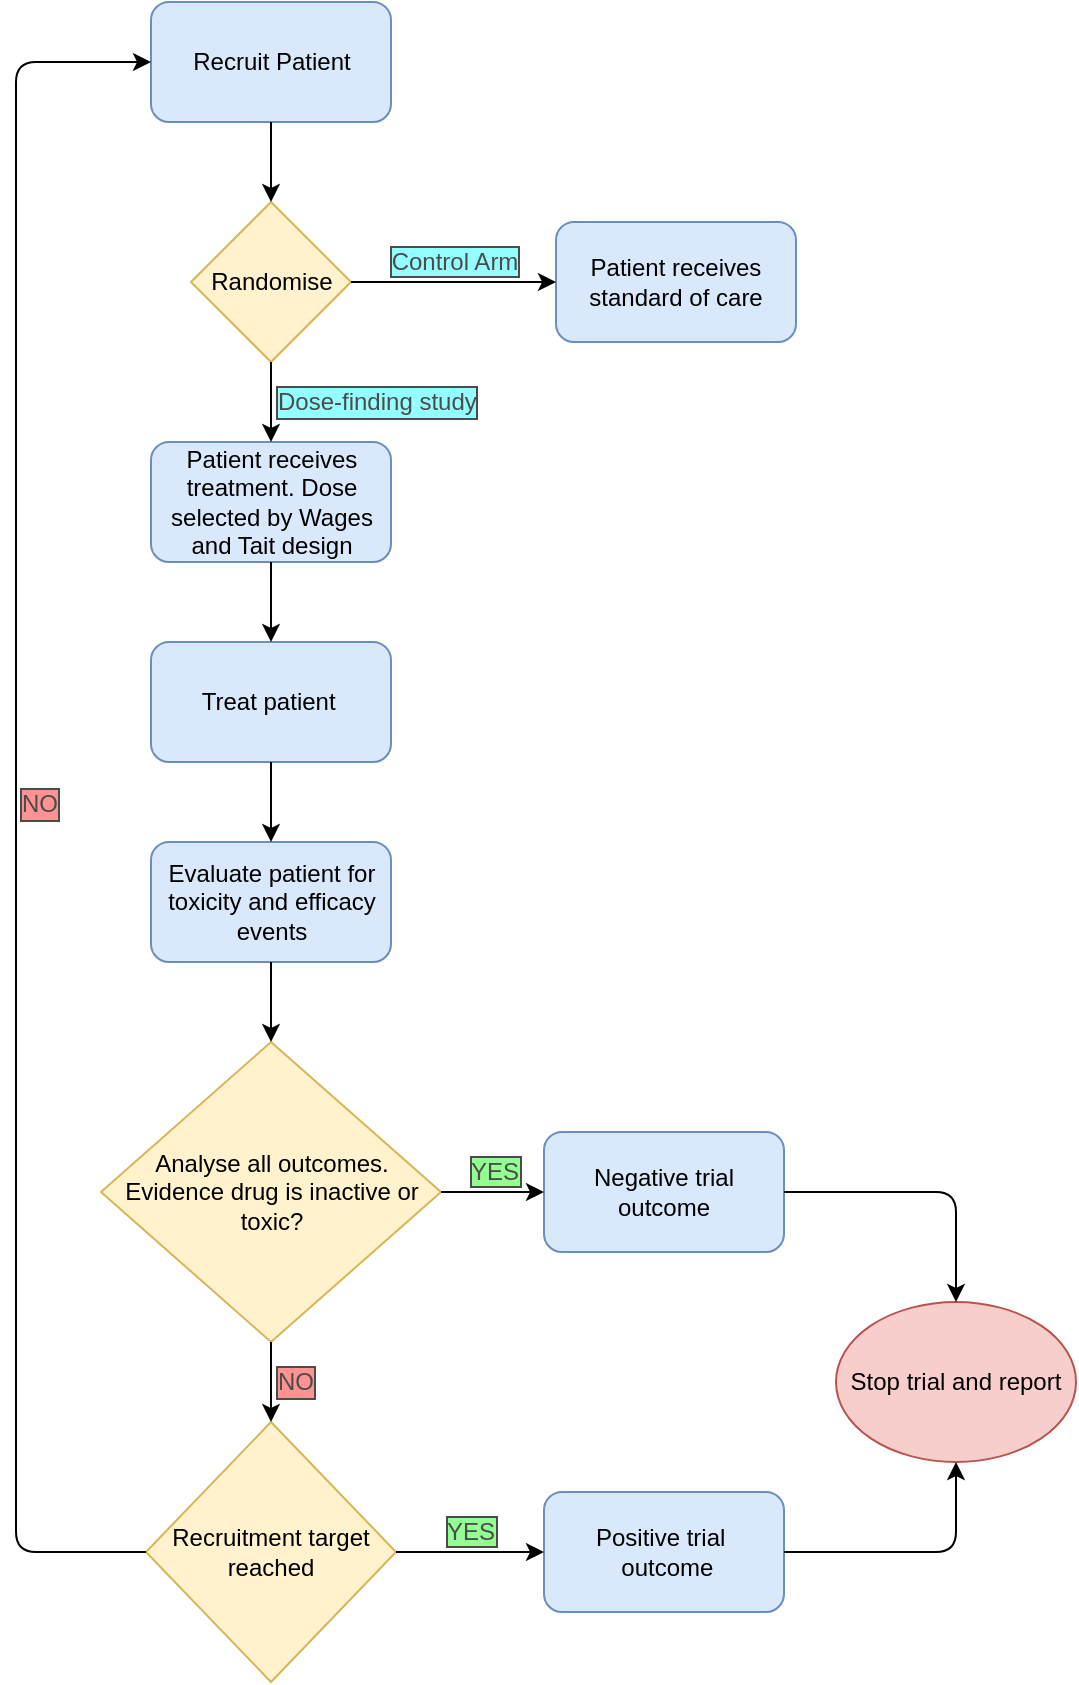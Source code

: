 <mxfile version="14.7.7" type="device"><diagram id="QKoiEaMaD7GxZdFXBbDb" name="Page-1"><mxGraphModel dx="2062" dy="1122" grid="1" gridSize="10" guides="1" tooltips="1" connect="1" arrows="1" fold="1" page="1" pageScale="1" pageWidth="827" pageHeight="1169" math="0" shadow="0"><root><mxCell id="0"/><mxCell id="1" parent="0"/><mxCell id="3kt-mZYLtKLLAm17_XTH-1" value="Recruit Patient" style="rounded=1;whiteSpace=wrap;html=1;fillColor=#dae8fc;strokeColor=#6c8ebf;" vertex="1" parent="1"><mxGeometry x="157.5" y="10" width="120" height="60" as="geometry"/></mxCell><mxCell id="3kt-mZYLtKLLAm17_XTH-2" value="Randomise" style="rhombus;whiteSpace=wrap;html=1;fillColor=#fff2cc;strokeColor=#d6b656;" vertex="1" parent="1"><mxGeometry x="177.5" y="110" width="80" height="80" as="geometry"/></mxCell><mxCell id="3kt-mZYLtKLLAm17_XTH-3" value="Patient receives standard of care" style="rounded=1;whiteSpace=wrap;html=1;fillColor=#dae8fc;strokeColor=#6c8ebf;" vertex="1" parent="1"><mxGeometry x="360" y="120" width="120" height="60" as="geometry"/></mxCell><mxCell id="3kt-mZYLtKLLAm17_XTH-4" value="Patient receives treatment. Dose selected by Wages and Tait design" style="rounded=1;whiteSpace=wrap;html=1;fillColor=#dae8fc;strokeColor=#6c8ebf;" vertex="1" parent="1"><mxGeometry x="157.5" y="230" width="120" height="60" as="geometry"/></mxCell><mxCell id="3kt-mZYLtKLLAm17_XTH-5" value="Treat patient&amp;nbsp;" style="rounded=1;whiteSpace=wrap;html=1;fillColor=#dae8fc;strokeColor=#6c8ebf;" vertex="1" parent="1"><mxGeometry x="157.5" y="330" width="120" height="60" as="geometry"/></mxCell><mxCell id="3kt-mZYLtKLLAm17_XTH-7" value="Evaluate patient for toxicity and efficacy events" style="rounded=1;whiteSpace=wrap;html=1;fillColor=#dae8fc;strokeColor=#6c8ebf;" vertex="1" parent="1"><mxGeometry x="157.5" y="430" width="120" height="60" as="geometry"/></mxCell><mxCell id="3kt-mZYLtKLLAm17_XTH-8" value="Analyse all outcomes. Evidence drug is inactive or toxic?" style="rhombus;whiteSpace=wrap;html=1;fillColor=#fff2cc;strokeColor=#d6b656;" vertex="1" parent="1"><mxGeometry x="132.5" y="530" width="170" height="150" as="geometry"/></mxCell><mxCell id="3kt-mZYLtKLLAm17_XTH-9" value="Recruitment target reached" style="rhombus;whiteSpace=wrap;html=1;fillColor=#fff2cc;strokeColor=#d6b656;" vertex="1" parent="1"><mxGeometry x="155" y="720" width="125" height="130" as="geometry"/></mxCell><mxCell id="3kt-mZYLtKLLAm17_XTH-10" value="Negative trial outcome" style="rounded=1;whiteSpace=wrap;html=1;fillColor=#dae8fc;strokeColor=#6c8ebf;" vertex="1" parent="1"><mxGeometry x="354" y="575" width="120" height="60" as="geometry"/></mxCell><mxCell id="3kt-mZYLtKLLAm17_XTH-11" value="Positive trial&amp;nbsp; &amp;nbsp;outcome" style="rounded=1;whiteSpace=wrap;html=1;fillColor=#dae8fc;strokeColor=#6c8ebf;" vertex="1" parent="1"><mxGeometry x="354" y="755" width="120" height="60" as="geometry"/></mxCell><mxCell id="3kt-mZYLtKLLAm17_XTH-12" value="Stop trial and report" style="ellipse;whiteSpace=wrap;html=1;fillColor=#f8cecc;strokeColor=#b85450;" vertex="1" parent="1"><mxGeometry x="500" y="660" width="120" height="80" as="geometry"/></mxCell><mxCell id="3kt-mZYLtKLLAm17_XTH-13" value="" style="endArrow=classic;html=1;exitX=0.5;exitY=1;exitDx=0;exitDy=0;entryX=0.5;entryY=0;entryDx=0;entryDy=0;" edge="1" parent="1" source="3kt-mZYLtKLLAm17_XTH-1" target="3kt-mZYLtKLLAm17_XTH-2"><mxGeometry width="50" height="50" relative="1" as="geometry"><mxPoint x="340" y="560" as="sourcePoint"/><mxPoint x="390" y="510" as="targetPoint"/></mxGeometry></mxCell><mxCell id="3kt-mZYLtKLLAm17_XTH-15" value="Dose-finding study" style="endArrow=classic;html=1;entryX=0.5;entryY=0;entryDx=0;entryDy=0;exitX=0.5;exitY=1;exitDx=0;exitDy=0;fontSize=12;labelPosition=right;verticalLabelPosition=middle;align=left;verticalAlign=middle;labelBorderColor=#000000;labelBackgroundColor=#66FFFF;textOpacity=70;" edge="1" parent="1" source="3kt-mZYLtKLLAm17_XTH-2" target="3kt-mZYLtKLLAm17_XTH-4"><mxGeometry width="50" height="50" relative="1" as="geometry"><mxPoint x="260" y="140" as="sourcePoint"/><mxPoint x="227.5" y="120" as="targetPoint"/></mxGeometry></mxCell><mxCell id="3kt-mZYLtKLLAm17_XTH-16" value="" style="endArrow=classic;html=1;entryX=0.5;entryY=0;entryDx=0;entryDy=0;exitX=0.5;exitY=1;exitDx=0;exitDy=0;" edge="1" parent="1" source="3kt-mZYLtKLLAm17_XTH-4" target="3kt-mZYLtKLLAm17_XTH-5"><mxGeometry width="50" height="50" relative="1" as="geometry"><mxPoint x="270" y="150" as="sourcePoint"/><mxPoint x="237.5" y="130" as="targetPoint"/></mxGeometry></mxCell><mxCell id="3kt-mZYLtKLLAm17_XTH-17" value="" style="endArrow=classic;html=1;entryX=0.5;entryY=0;entryDx=0;entryDy=0;exitX=0.5;exitY=1;exitDx=0;exitDy=0;" edge="1" parent="1" source="3kt-mZYLtKLLAm17_XTH-5" target="3kt-mZYLtKLLAm17_XTH-7"><mxGeometry width="50" height="50" relative="1" as="geometry"><mxPoint x="227.5" y="300" as="sourcePoint"/><mxPoint x="227.5" y="340" as="targetPoint"/></mxGeometry></mxCell><mxCell id="3kt-mZYLtKLLAm17_XTH-19" value="" style="endArrow=classic;html=1;entryX=0.5;entryY=0;entryDx=0;entryDy=0;exitX=0.5;exitY=1;exitDx=0;exitDy=0;" edge="1" parent="1" source="3kt-mZYLtKLLAm17_XTH-7" target="3kt-mZYLtKLLAm17_XTH-8"><mxGeometry width="50" height="50" relative="1" as="geometry"><mxPoint x="237.5" y="310" as="sourcePoint"/><mxPoint x="237.5" y="350" as="targetPoint"/></mxGeometry></mxCell><mxCell id="3kt-mZYLtKLLAm17_XTH-20" value="NO" style="endArrow=classic;html=1;entryX=0.5;entryY=0;entryDx=0;entryDy=0;exitX=0.5;exitY=1;exitDx=0;exitDy=0;fontSize=12;labelPosition=right;verticalLabelPosition=middle;align=left;verticalAlign=middle;labelBackgroundColor=#FF6666;labelBorderColor=#000000;textOpacity=70;" edge="1" parent="1" source="3kt-mZYLtKLLAm17_XTH-8" target="3kt-mZYLtKLLAm17_XTH-9"><mxGeometry width="50" height="50" relative="1" as="geometry"><mxPoint x="247.5" y="320" as="sourcePoint"/><mxPoint x="247.5" y="360" as="targetPoint"/></mxGeometry></mxCell><mxCell id="3kt-mZYLtKLLAm17_XTH-21" value="Control Arm" style="endArrow=classic;html=1;entryX=0;entryY=0.5;entryDx=0;entryDy=0;exitX=1;exitY=0.5;exitDx=0;exitDy=0;fontSize=12;labelPosition=center;verticalLabelPosition=top;align=center;verticalAlign=bottom;labelBorderColor=#000000;labelBackgroundColor=#66FFFF;textOpacity=70;" edge="1" parent="1" source="3kt-mZYLtKLLAm17_XTH-2" target="3kt-mZYLtKLLAm17_XTH-3"><mxGeometry width="50" height="50" relative="1" as="geometry"><mxPoint x="257.5" y="330" as="sourcePoint"/><mxPoint x="257.5" y="370" as="targetPoint"/></mxGeometry></mxCell><mxCell id="3kt-mZYLtKLLAm17_XTH-22" value="YES" style="endArrow=classic;html=1;entryX=0;entryY=0.5;entryDx=0;entryDy=0;exitX=1;exitY=0.5;exitDx=0;exitDy=0;labelBackgroundColor=#66FF66;labelBorderColor=#000000;textOpacity=70;labelPosition=center;verticalLabelPosition=top;align=center;verticalAlign=bottom;fontSize=12;" edge="1" parent="1" source="3kt-mZYLtKLLAm17_XTH-8" target="3kt-mZYLtKLLAm17_XTH-10"><mxGeometry width="50" height="50" relative="1" as="geometry"><mxPoint x="267.5" y="340" as="sourcePoint"/><mxPoint x="267.5" y="380" as="targetPoint"/></mxGeometry></mxCell><mxCell id="3kt-mZYLtKLLAm17_XTH-23" value="YES" style="endArrow=classic;html=1;entryX=0;entryY=0.5;entryDx=0;entryDy=0;exitX=1;exitY=0.5;exitDx=0;exitDy=0;fontSize=12;labelPosition=center;verticalLabelPosition=top;align=center;verticalAlign=bottom;labelBackgroundColor=#66FF66;labelBorderColor=#000000;textOpacity=70;" edge="1" parent="1" source="3kt-mZYLtKLLAm17_XTH-9" target="3kt-mZYLtKLLAm17_XTH-11"><mxGeometry width="50" height="50" relative="1" as="geometry"><mxPoint x="277.5" y="350" as="sourcePoint"/><mxPoint x="277.5" y="390" as="targetPoint"/></mxGeometry></mxCell><mxCell id="3kt-mZYLtKLLAm17_XTH-30" value="" style="endArrow=classic;html=1;exitX=1;exitY=0.5;exitDx=0;exitDy=0;entryX=0.5;entryY=0;entryDx=0;entryDy=0;" edge="1" parent="1" source="3kt-mZYLtKLLAm17_XTH-10" target="3kt-mZYLtKLLAm17_XTH-12"><mxGeometry width="50" height="50" relative="1" as="geometry"><mxPoint x="480" y="650" as="sourcePoint"/><mxPoint x="530" y="600" as="targetPoint"/><Array as="points"><mxPoint x="560" y="605"/></Array></mxGeometry></mxCell><mxCell id="3kt-mZYLtKLLAm17_XTH-31" value="" style="endArrow=classic;html=1;exitX=1;exitY=0.5;exitDx=0;exitDy=0;entryX=0.5;entryY=1;entryDx=0;entryDy=0;" edge="1" parent="1" source="3kt-mZYLtKLLAm17_XTH-11" target="3kt-mZYLtKLLAm17_XTH-12"><mxGeometry width="50" height="50" relative="1" as="geometry"><mxPoint x="484" y="615" as="sourcePoint"/><mxPoint x="570" y="670" as="targetPoint"/><Array as="points"><mxPoint x="560" y="785"/></Array></mxGeometry></mxCell><mxCell id="3kt-mZYLtKLLAm17_XTH-32" value="NO" style="endArrow=classic;html=1;exitX=0;exitY=0.5;exitDx=0;exitDy=0;entryX=0;entryY=0.5;entryDx=0;entryDy=0;fontSize=12;labelBackgroundColor=#FF6666;labelBorderColor=#000000;textOpacity=70;textDirection=ltr;labelPosition=right;verticalLabelPosition=middle;align=left;verticalAlign=middle;" edge="1" parent="1" source="3kt-mZYLtKLLAm17_XTH-9" target="3kt-mZYLtKLLAm17_XTH-1"><mxGeometry width="50" height="50" relative="1" as="geometry"><mxPoint x="80" y="590" as="sourcePoint"/><mxPoint x="130" y="540" as="targetPoint"/><Array as="points"><mxPoint x="90" y="785"/><mxPoint x="90" y="410"/><mxPoint x="90" y="40"/></Array></mxGeometry></mxCell></root></mxGraphModel></diagram></mxfile>